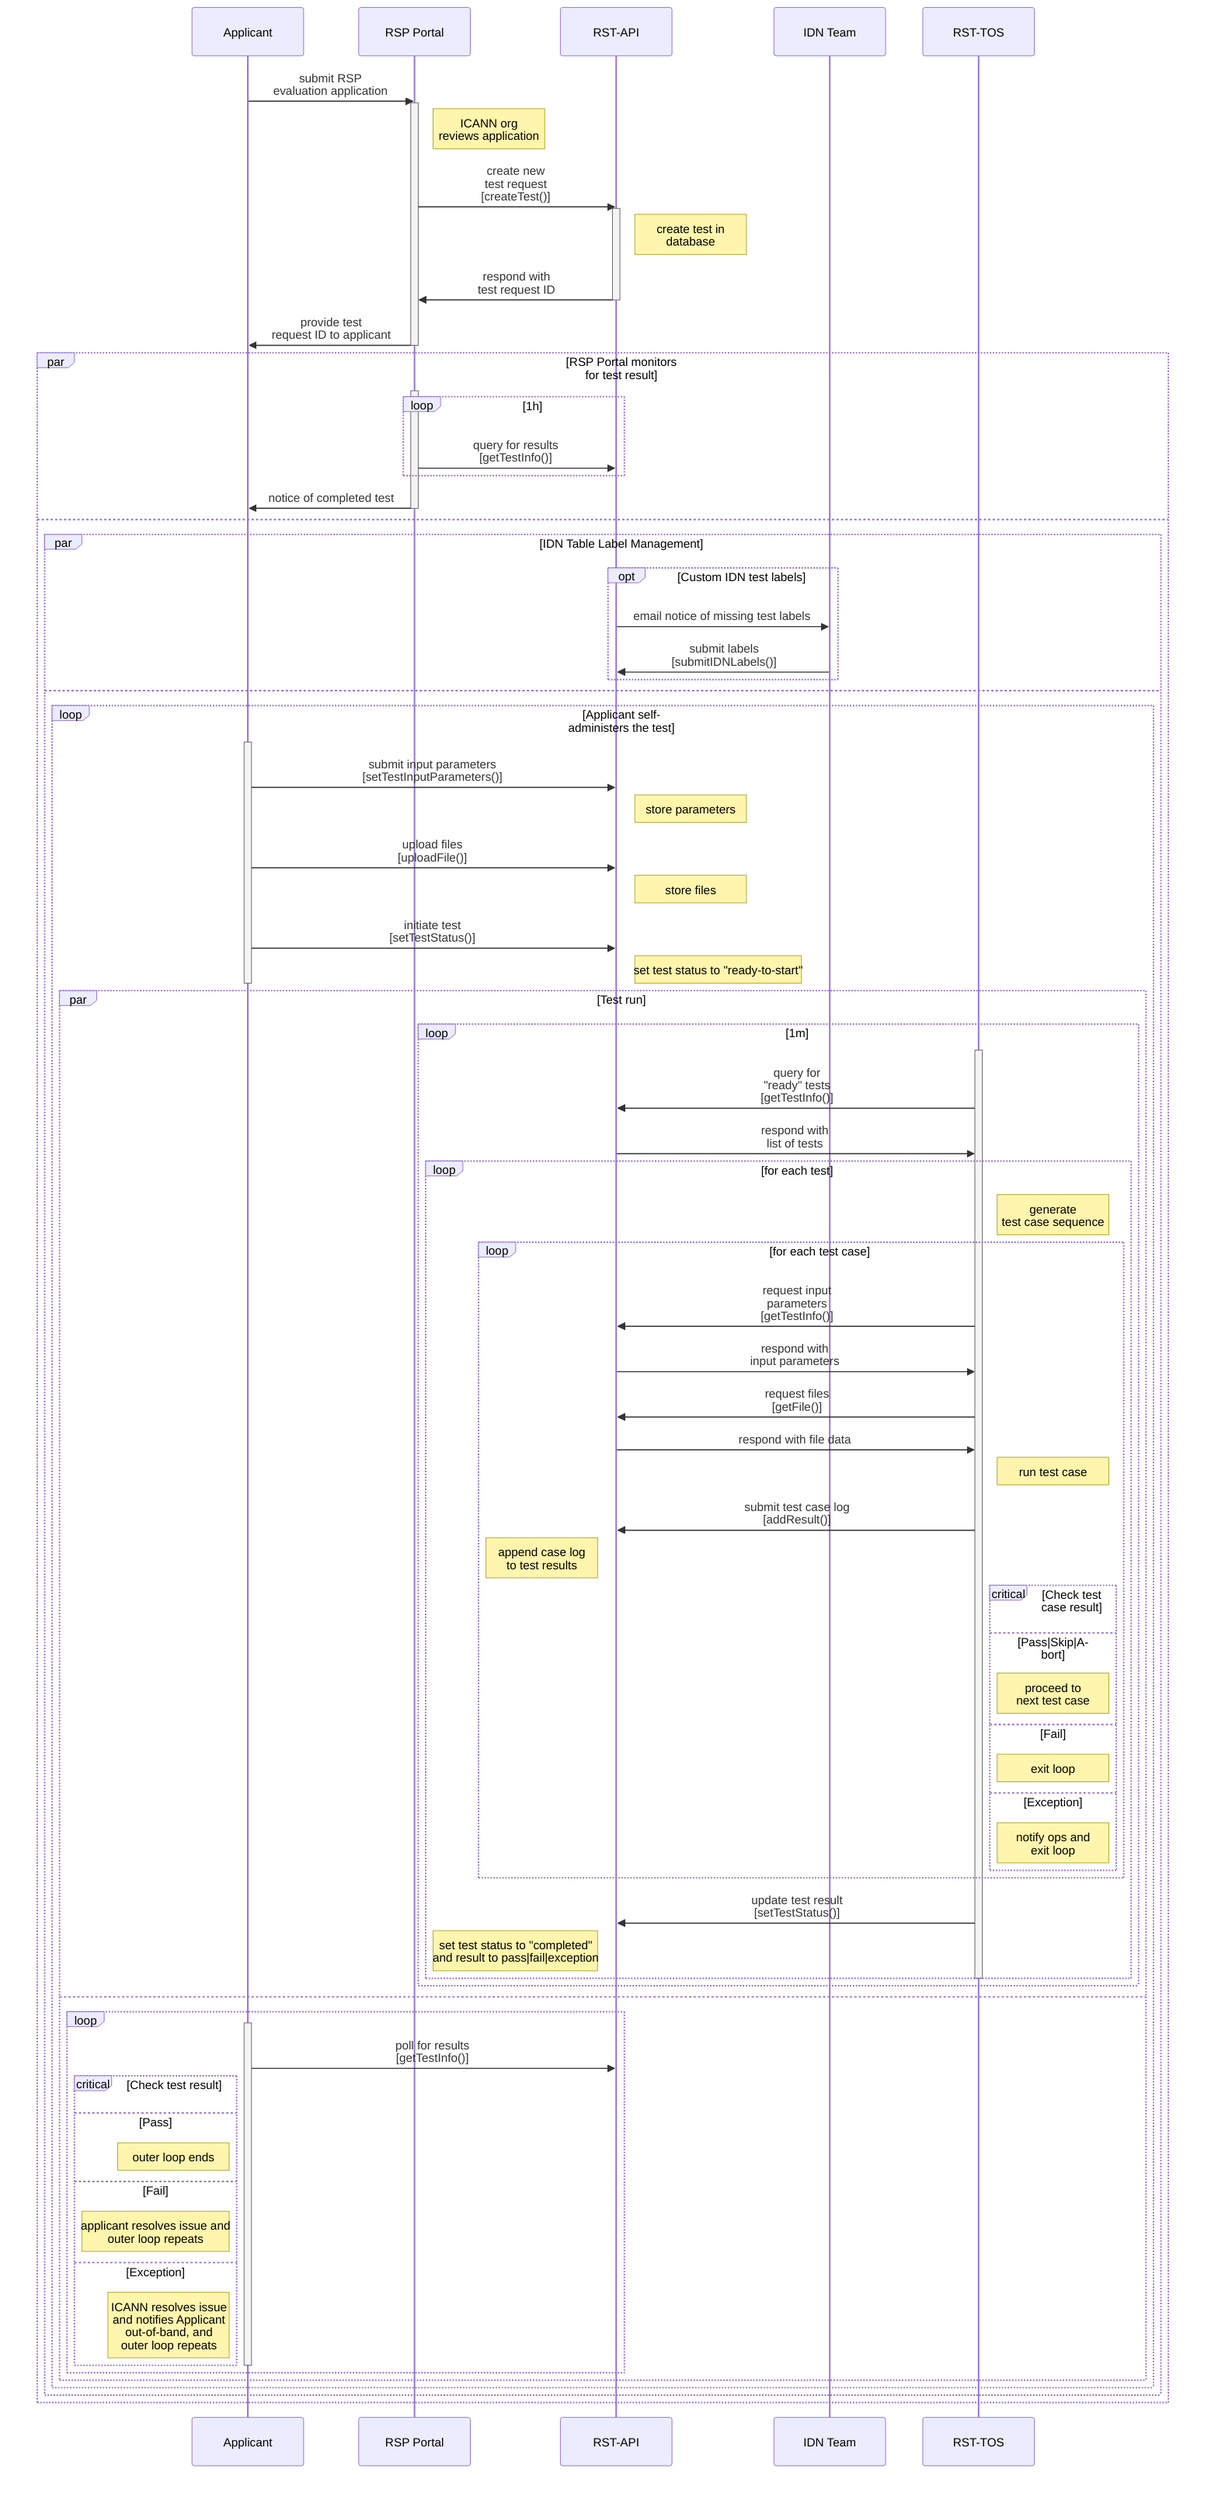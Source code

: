 sequenceDiagram
    Applicant->>RSP Portal: submit RSP<br>evaluation application

    Activate RSP Portal

    Note right of RSP Portal: ICANN org<br>reviews application

    RSP Portal->>RST-API: create new<br>test request<br>[createTest()]

    Activate RST-API
    Note right of RST-API: create test in<br>database
    RST-API->>RSP Portal: respond with<br>test request ID
    Deactivate RST-API

    RSP Portal->>Applicant: provide test<br>request ID to applicant

    Deactivate RSP Portal

    par RSP Portal monitors<br>for test result
        Activate RSP Portal

        loop 1h
            RSP Portal->>RST-API: query for results<br>[getTestInfo()]
        end

        RSP Portal->>Applicant: notice of completed test

        Deactivate RSP Portal
    and
        par IDN Table Label Management
            opt Custom IDN test labels
                RST-API->>IDN Team: email notice of missing test labels
                IDN Team->>RST-API: submit labels<br>[submitIDNLabels()]
            end
        and
            loop Applicant self-<br>administers the test
                Activate Applicant
                Applicant->>RST-API: submit input parameters<br>[setTestInputParameters()]
                Note right of RST-API: store parameters
                Applicant->>RST-API: upload files<br>[uploadFile()]
                Note right of RST-API: store files
                Applicant->>RST-API: initiate test<br>[setTestStatus()]
                Note right of RST-API: set test status to "ready-to-start"
                Deactivate Applicant
                par Test run
                    loop 1m
                        Activate RST-TOS
                        RST-TOS->>RST-API: query for<br>"ready" tests<br>[getTestInfo()]
                        RST-API->>RST-TOS: respond with<br>list of tests
                        loop for each test
                            Note right of RST-TOS: generate<br>test case sequence
                            loop for each test case
                                RST-TOS->>RST-API: request input<br>parameters<br>[getTestInfo()]
                                RST-API->>RST-TOS: respond with<br>input parameters
                                RST-TOS->>RST-API: request files<br>[getFile()]
                                RST-API->>RST-TOS: respond with file data
                                Note right of RST-TOS: run test case
                                RST-TOS->>RST-API: submit test case log<br>[addResult()]
                                Note left of RST-API: append case log<br>to test results
                                critical Check test case result
                                option Pass|Skip|Abort
                                    note right of RST-TOS: proceed to<br>next test case
                                option Fail
                                    note right of RST-TOS: exit loop
                                option Exception
                                    note right of RST-TOS: notify ops and <br>exit loop
                                end
                            end
                            RST-TOS->>RST-API: update test result<br>[setTestStatus()]
                            Note left of RST-API: set test status to "completed"<br>and result to pass|fail|exception
                        end
                        Deactivate RST-TOS
                    end
                and
                    loop
                        Activate Applicant
                        Applicant->>RST-API: poll for results<br>[getTestInfo()]
                        critical Check test result
                        option Pass
                            Note left of Applicant: outer loop ends
                        option Fail
                            note left of Applicant: applicant resolves issue and<br>outer loop repeats
                        option Exception
                            Note left of Applicant: ICANN resolves issue<br>and notifies Applicant<br>out-of-band, and<br>outer loop repeats
                        end
                        Deactivate Applicant
                    end
                end
            end
        end
    end
